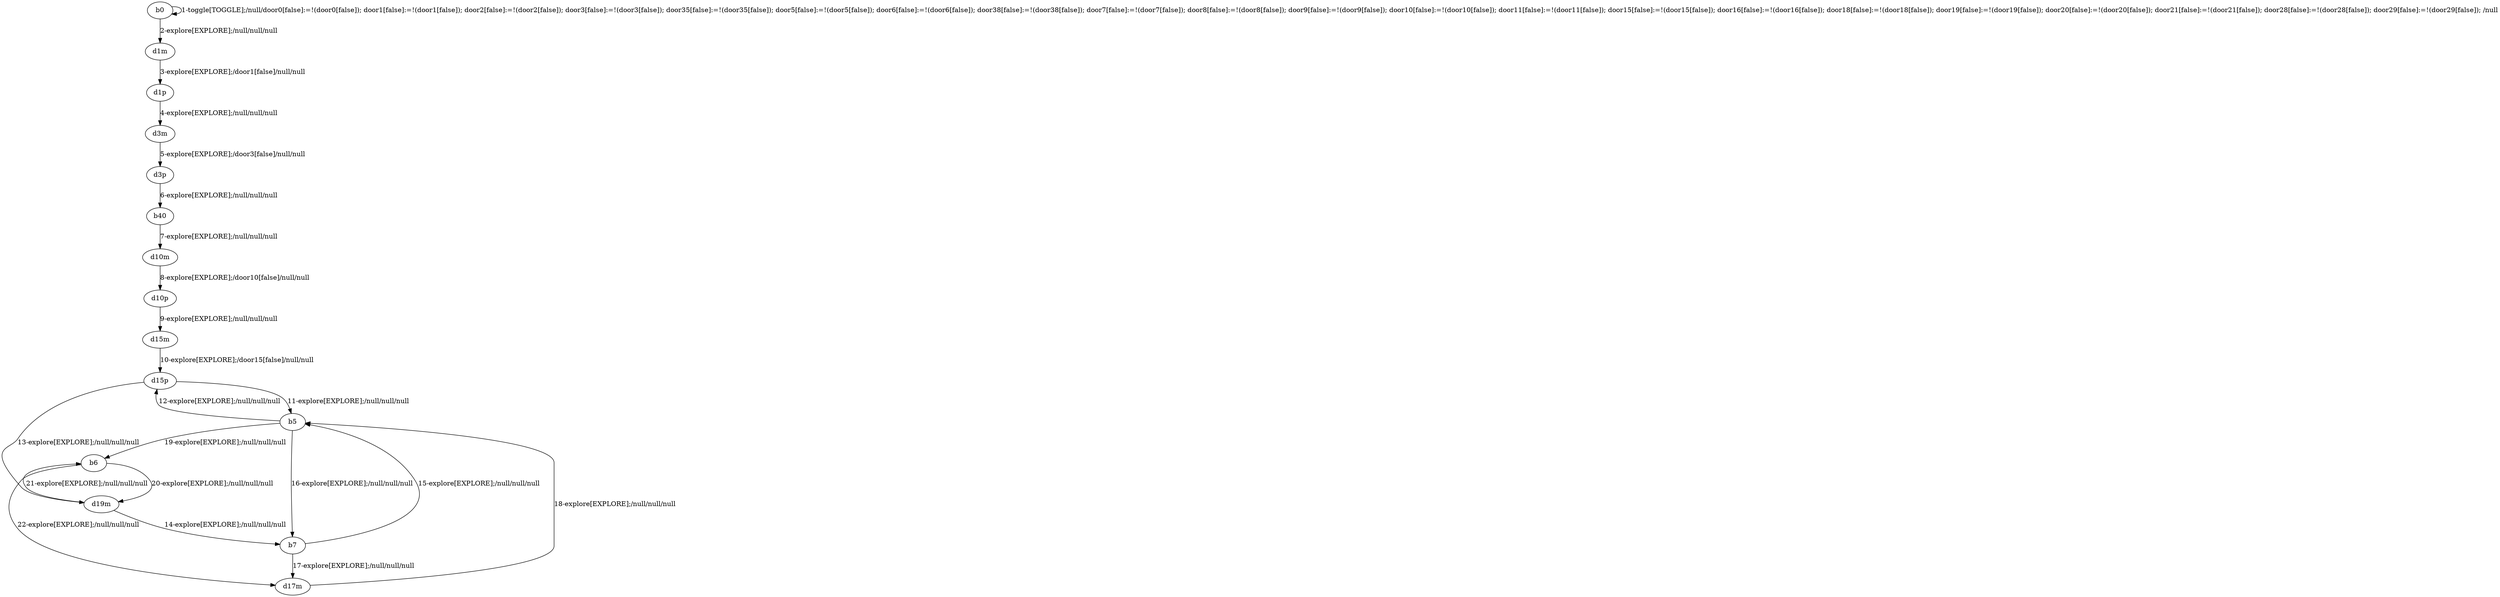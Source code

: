 # Total number of goals covered by this test: 5
# b6 --> d17m
# d17m --> b5
# b5 --> b7
# b7 --> d17m
# b7 --> b5

digraph g {
"b0" -> "b0" [label = "1-toggle[TOGGLE];/null/door0[false]:=!(door0[false]); door1[false]:=!(door1[false]); door2[false]:=!(door2[false]); door3[false]:=!(door3[false]); door35[false]:=!(door35[false]); door5[false]:=!(door5[false]); door6[false]:=!(door6[false]); door38[false]:=!(door38[false]); door7[false]:=!(door7[false]); door8[false]:=!(door8[false]); door9[false]:=!(door9[false]); door10[false]:=!(door10[false]); door11[false]:=!(door11[false]); door15[false]:=!(door15[false]); door16[false]:=!(door16[false]); door18[false]:=!(door18[false]); door19[false]:=!(door19[false]); door20[false]:=!(door20[false]); door21[false]:=!(door21[false]); door28[false]:=!(door28[false]); door29[false]:=!(door29[false]); /null"];
"b0" -> "d1m" [label = "2-explore[EXPLORE];/null/null/null"];
"d1m" -> "d1p" [label = "3-explore[EXPLORE];/door1[false]/null/null"];
"d1p" -> "d3m" [label = "4-explore[EXPLORE];/null/null/null"];
"d3m" -> "d3p" [label = "5-explore[EXPLORE];/door3[false]/null/null"];
"d3p" -> "b40" [label = "6-explore[EXPLORE];/null/null/null"];
"b40" -> "d10m" [label = "7-explore[EXPLORE];/null/null/null"];
"d10m" -> "d10p" [label = "8-explore[EXPLORE];/door10[false]/null/null"];
"d10p" -> "d15m" [label = "9-explore[EXPLORE];/null/null/null"];
"d15m" -> "d15p" [label = "10-explore[EXPLORE];/door15[false]/null/null"];
"d15p" -> "b5" [label = "11-explore[EXPLORE];/null/null/null"];
"b5" -> "d15p" [label = "12-explore[EXPLORE];/null/null/null"];
"d15p" -> "d19m" [label = "13-explore[EXPLORE];/null/null/null"];
"d19m" -> "b7" [label = "14-explore[EXPLORE];/null/null/null"];
"b7" -> "b5" [label = "15-explore[EXPLORE];/null/null/null"];
"b5" -> "b7" [label = "16-explore[EXPLORE];/null/null/null"];
"b7" -> "d17m" [label = "17-explore[EXPLORE];/null/null/null"];
"d17m" -> "b5" [label = "18-explore[EXPLORE];/null/null/null"];
"b5" -> "b6" [label = "19-explore[EXPLORE];/null/null/null"];
"b6" -> "d19m" [label = "20-explore[EXPLORE];/null/null/null"];
"d19m" -> "b6" [label = "21-explore[EXPLORE];/null/null/null"];
"b6" -> "d17m" [label = "22-explore[EXPLORE];/null/null/null"];
}